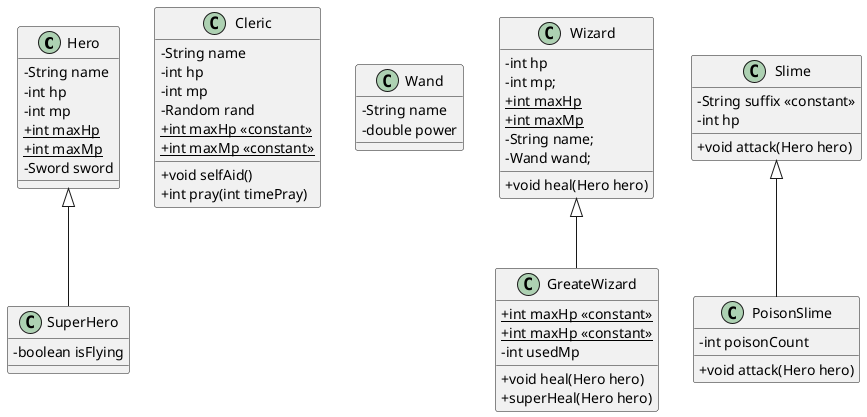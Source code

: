 @startuml
'https://plantuml.com/class-diagram

scale 1
skinparam classAttributeIconSize 0

class Hero {
    - String name
    - int hp
    - int mp
    {static} + int maxHp
    {static} + int maxMp
    - Sword sword
}

class SuperHero extends Hero {
    - boolean isFlying
}

class Cleric {
    - String name
    - int hp
    - int mp
    - Random rand
    {static} + int maxHp <<constant>>
    {static} + int maxMp <<constant>>

    + void selfAid()
    + int pray(int timePray)
}

class Wand {
    - String name
    - double power
}

class Wizard {
    - int hp
    - int mp;
    {static} + int maxHp
    {static} + int maxMp
    - String name;
    - Wand wand;

    + void heal(Hero hero)
}

class GreateWizard extends Wizard {
    {static} + int maxHp <<constant>>
    {static} + int maxHp <<constant>>
    - int usedMp

    + void heal(Hero hero)
    + superHeal(Hero hero)
}

class Slime {
    - String suffix <<constant>>
    - int hp

    + void attack(Hero hero)
}

class PoisonSlime extends Slime {
    - int poisonCount

    + void attack(Hero hero)
}

@enduml